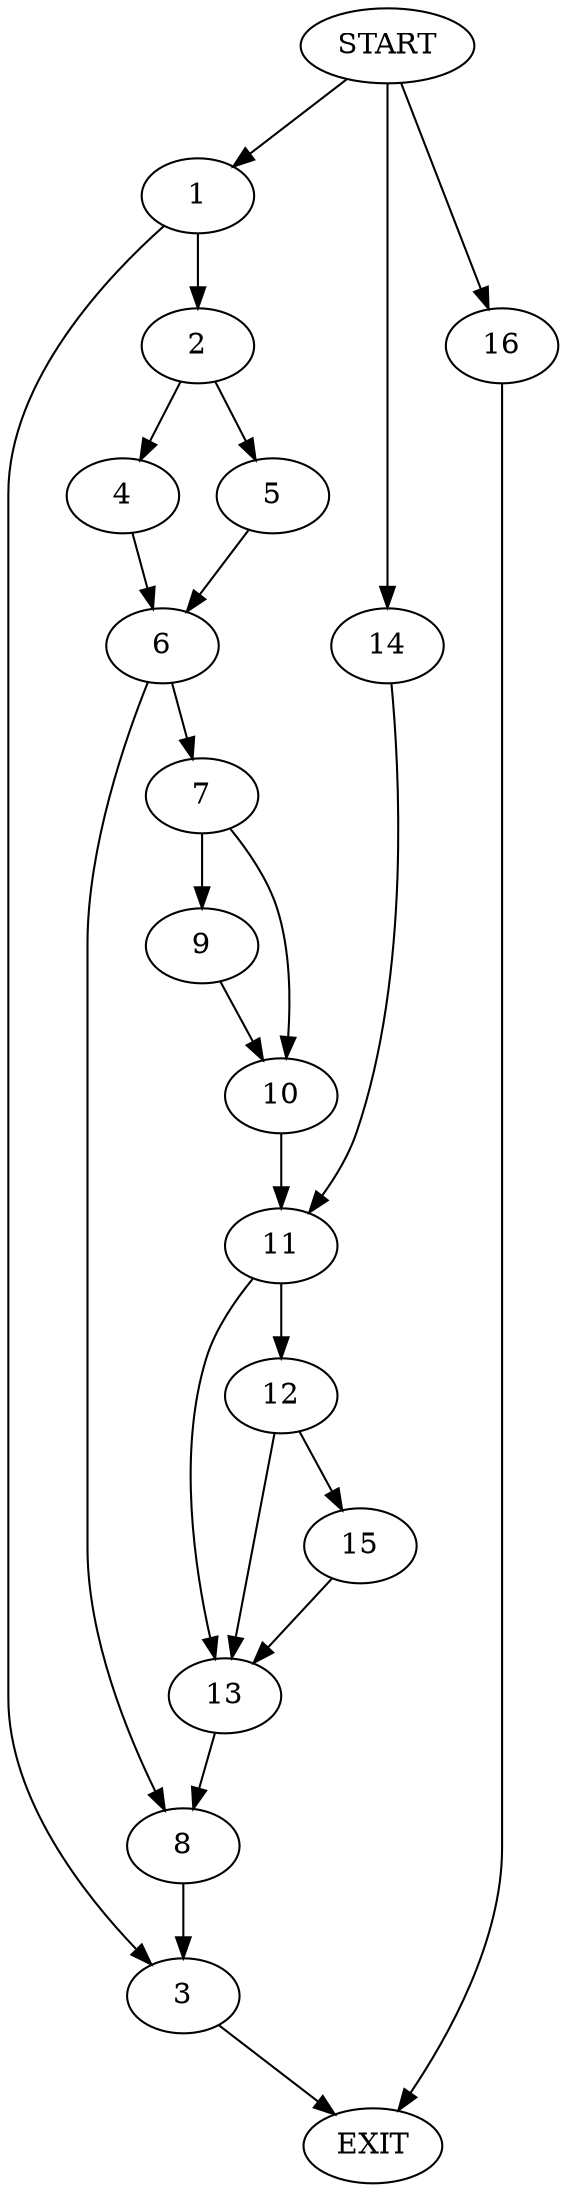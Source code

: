 digraph {
0 [label="START"]
17 [label="EXIT"]
0 -> 1
1 -> 2
1 -> 3
2 -> 4
2 -> 5
3 -> 17
5 -> 6
4 -> 6
6 -> 7
6 -> 8
8 -> 3
7 -> 9
7 -> 10
10 -> 11
9 -> 10
11 -> 12
11 -> 13
0 -> 14
14 -> 11
12 -> 15
12 -> 13
13 -> 8
15 -> 13
0 -> 16
16 -> 17
}
